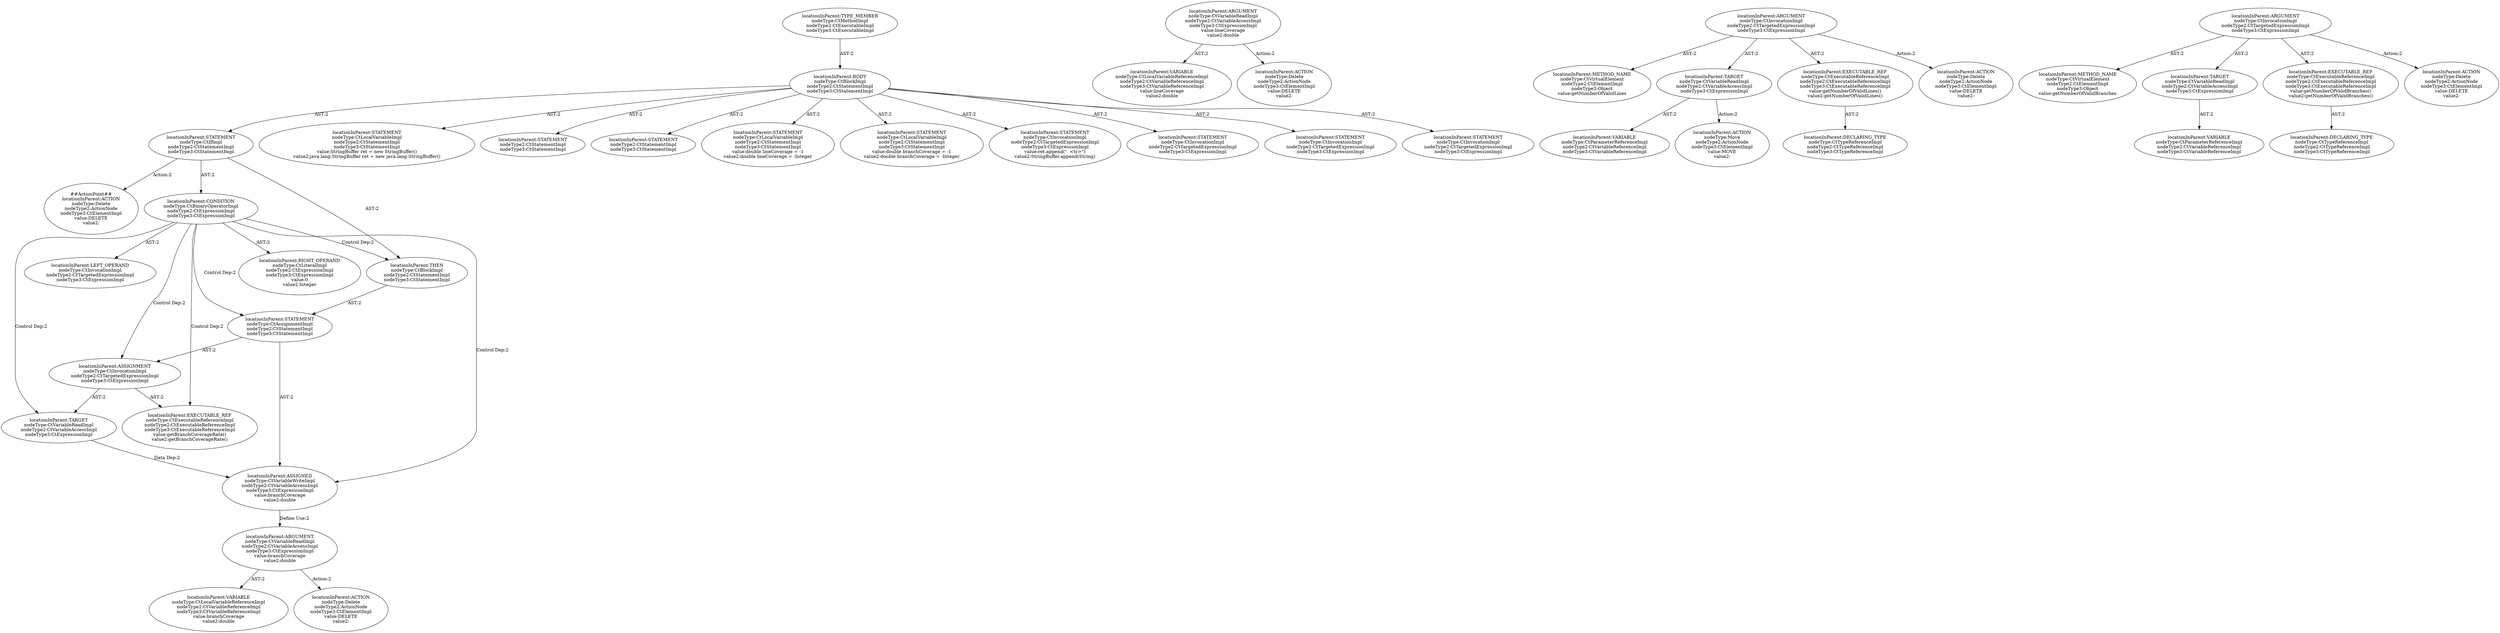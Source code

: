 digraph "Pattern" {
0 [label="##ActionPoint##
locationInParent:ACTION
nodeType:Delete
nodeType2:ActionNode
nodeType3:CtElementImpl
value:DELETE
value2:" shape=ellipse]
1 [label="locationInParent:STATEMENT
nodeType:CtIfImpl
nodeType2:CtStatementImpl
nodeType3:CtStatementImpl" shape=ellipse]
2 [label="locationInParent:BODY
nodeType:CtBlockImpl
nodeType2:CtStatementImpl
nodeType3:CtStatementImpl" shape=ellipse]
3 [label="locationInParent:TYPE_MEMBER
nodeType:CtMethodImpl
nodeType2:CtExecutableImpl
nodeType3:CtExecutableImpl" shape=ellipse]
4 [label="locationInParent:STATEMENT
nodeType:CtLocalVariableImpl
nodeType2:CtStatementImpl
nodeType3:CtStatementImpl
value:StringBuffer ret = new StringBuffer()
value2:java.lang.StringBuffer ret = new java.lang.StringBuffer()" shape=ellipse]
5 [label="locationInParent:STATEMENT
nodeType2:CtStatementImpl
nodeType3:CtStatementImpl" shape=ellipse]
6 [label="locationInParent:STATEMENT
nodeType2:CtStatementImpl
nodeType3:CtStatementImpl" shape=ellipse]
7 [label="locationInParent:STATEMENT
nodeType:CtLocalVariableImpl
nodeType2:CtStatementImpl
nodeType3:CtStatementImpl
value:double lineCoverage = -1
value2:double lineCoverage = -Integer" shape=ellipse]
8 [label="locationInParent:STATEMENT
nodeType:CtLocalVariableImpl
nodeType2:CtStatementImpl
nodeType3:CtStatementImpl
value:double branchCoverage = -1
value2:double branchCoverage = -Integer" shape=ellipse]
9 [label="locationInParent:STATEMENT
nodeType:CtInvocationImpl
nodeType2:CtTargetedExpressionImpl
nodeType3:CtExpressionImpl
value:ret.append(\"  <tr>\")
value2:StringBuffer.append(String)" shape=ellipse]
10 [label="locationInParent:STATEMENT
nodeType:CtInvocationImpl
nodeType2:CtTargetedExpressionImpl
nodeType3:CtExpressionImpl" shape=ellipse]
11 [label="locationInParent:STATEMENT
nodeType:CtInvocationImpl
nodeType2:CtTargetedExpressionImpl
nodeType3:CtExpressionImpl" shape=ellipse]
12 [label="locationInParent:STATEMENT
nodeType:CtInvocationImpl
nodeType2:CtTargetedExpressionImpl
nodeType3:CtExpressionImpl" shape=ellipse]
13 [label="locationInParent:ARGUMENT
nodeType:CtVariableReadImpl
nodeType2:CtVariableAccessImpl
nodeType3:CtExpressionImpl
value:lineCoverage
value2:double" shape=ellipse]
14 [label="locationInParent:VARIABLE
nodeType:CtLocalVariableReferenceImpl
nodeType2:CtVariableReferenceImpl
nodeType3:CtVariableReferenceImpl
value:lineCoverage
value2:double" shape=ellipse]
15 [label="locationInParent:ACTION
nodeType:Delete
nodeType2:ActionNode
nodeType3:CtElementImpl
value:DELETE
value2:" shape=ellipse]
16 [label="locationInParent:ARGUMENT
nodeType:CtInvocationImpl
nodeType2:CtTargetedExpressionImpl
nodeType3:CtExpressionImpl" shape=ellipse]
17 [label="locationInParent:METHOD_NAME
nodeType:CtVirtualElement
nodeType2:CtElementImpl
nodeType3:Object
value:getNumberOfValidLines" shape=ellipse]
18 [label="locationInParent:TARGET
nodeType:CtVariableReadImpl
nodeType2:CtVariableAccessImpl
nodeType3:CtExpressionImpl" shape=ellipse]
19 [label="locationInParent:VARIABLE
nodeType:CtParameterReferenceImpl
nodeType2:CtVariableReferenceImpl
nodeType3:CtVariableReferenceImpl" shape=ellipse]
20 [label="locationInParent:ACTION
nodeType:Move
nodeType2:ActionNode
nodeType3:CtElementImpl
value:MOVE
value2:" shape=ellipse]
21 [label="locationInParent:EXECUTABLE_REF
nodeType:CtExecutableReferenceImpl
nodeType2:CtExecutableReferenceImpl
nodeType3:CtExecutableReferenceImpl
value:getNumberOfValidLines()
value2:getNumberOfValidLines()" shape=ellipse]
22 [label="locationInParent:DECLARING_TYPE
nodeType:CtTypeReferenceImpl
nodeType2:CtTypeReferenceImpl
nodeType3:CtTypeReferenceImpl" shape=ellipse]
23 [label="locationInParent:ACTION
nodeType:Delete
nodeType2:ActionNode
nodeType3:CtElementImpl
value:DELETE
value2:" shape=ellipse]
24 [label="locationInParent:ARGUMENT
nodeType:CtVariableReadImpl
nodeType2:CtVariableAccessImpl
nodeType3:CtExpressionImpl
value:branchCoverage
value2:double" shape=ellipse]
25 [label="locationInParent:VARIABLE
nodeType:CtLocalVariableReferenceImpl
nodeType2:CtVariableReferenceImpl
nodeType3:CtVariableReferenceImpl
value:branchCoverage
value2:double" shape=ellipse]
26 [label="locationInParent:ACTION
nodeType:Delete
nodeType2:ActionNode
nodeType3:CtElementImpl
value:DELETE
value2:" shape=ellipse]
27 [label="locationInParent:ARGUMENT
nodeType:CtInvocationImpl
nodeType2:CtTargetedExpressionImpl
nodeType3:CtExpressionImpl" shape=ellipse]
28 [label="locationInParent:METHOD_NAME
nodeType:CtVirtualElement
nodeType2:CtElementImpl
nodeType3:Object
value:getNumberOfValidBranches" shape=ellipse]
29 [label="locationInParent:TARGET
nodeType:CtVariableReadImpl
nodeType2:CtVariableAccessImpl
nodeType3:CtExpressionImpl" shape=ellipse]
30 [label="locationInParent:VARIABLE
nodeType:CtParameterReferenceImpl
nodeType2:CtVariableReferenceImpl
nodeType3:CtVariableReferenceImpl" shape=ellipse]
31 [label="locationInParent:EXECUTABLE_REF
nodeType:CtExecutableReferenceImpl
nodeType2:CtExecutableReferenceImpl
nodeType3:CtExecutableReferenceImpl
value:getNumberOfValidBranches()
value2:getNumberOfValidBranches()" shape=ellipse]
32 [label="locationInParent:DECLARING_TYPE
nodeType:CtTypeReferenceImpl
nodeType2:CtTypeReferenceImpl
nodeType3:CtTypeReferenceImpl" shape=ellipse]
33 [label="locationInParent:ACTION
nodeType:Delete
nodeType2:ActionNode
nodeType3:CtElementImpl
value:DELETE
value2:" shape=ellipse]
34 [label="locationInParent:CONDITION
nodeType:CtBinaryOperatorImpl
nodeType2:CtExpressionImpl
nodeType3:CtExpressionImpl" shape=ellipse]
35 [label="locationInParent:LEFT_OPERAND
nodeType:CtInvocationImpl
nodeType2:CtTargetedExpressionImpl
nodeType3:CtExpressionImpl" shape=ellipse]
36 [label="locationInParent:RIGHT_OPERAND
nodeType:CtLiteralImpl
nodeType2:CtExpressionImpl
nodeType3:CtExpressionImpl
value:0
value2:Integer" shape=ellipse]
37 [label="locationInParent:THEN
nodeType:CtBlockImpl
nodeType2:CtStatementImpl
nodeType3:CtStatementImpl" shape=ellipse]
38 [label="locationInParent:STATEMENT
nodeType:CtAssignmentImpl
nodeType2:CtStatementImpl
nodeType3:CtStatementImpl" shape=ellipse]
39 [label="locationInParent:ASSIGNED
nodeType:CtVariableWriteImpl
nodeType2:CtVariableAccessImpl
nodeType3:CtExpressionImpl
value:branchCoverage
value2:double" shape=ellipse]
40 [label="locationInParent:ASSIGNMENT
nodeType:CtInvocationImpl
nodeType2:CtTargetedExpressionImpl
nodeType3:CtExpressionImpl" shape=ellipse]
41 [label="locationInParent:EXECUTABLE_REF
nodeType:CtExecutableReferenceImpl
nodeType2:CtExecutableReferenceImpl
nodeType3:CtExecutableReferenceImpl
value:getBranchCoverageRate()
value2:getBranchCoverageRate()" shape=ellipse]
42 [label="locationInParent:TARGET
nodeType:CtVariableReadImpl
nodeType2:CtVariableAccessImpl
nodeType3:CtExpressionImpl" shape=ellipse]
1 -> 0 [label="Action:2"];
1 -> 34 [label="AST:2"];
1 -> 37 [label="AST:2"];
2 -> 1 [label="AST:2"];
2 -> 4 [label="AST:2"];
2 -> 5 [label="AST:2"];
2 -> 6 [label="AST:2"];
2 -> 7 [label="AST:2"];
2 -> 8 [label="AST:2"];
2 -> 9 [label="AST:2"];
2 -> 10 [label="AST:2"];
2 -> 11 [label="AST:2"];
2 -> 12 [label="AST:2"];
3 -> 2 [label="AST:2"];
13 -> 14 [label="AST:2"];
13 -> 15 [label="Action:2"];
16 -> 17 [label="AST:2"];
16 -> 18 [label="AST:2"];
16 -> 21 [label="AST:2"];
16 -> 23 [label="Action:2"];
18 -> 19 [label="AST:2"];
18 -> 20 [label="Action:2"];
21 -> 22 [label="AST:2"];
24 -> 25 [label="AST:2"];
24 -> 26 [label="Action:2"];
27 -> 28 [label="AST:2"];
27 -> 29 [label="AST:2"];
27 -> 31 [label="AST:2"];
27 -> 33 [label="Action:2"];
29 -> 30 [label="AST:2"];
31 -> 32 [label="AST:2"];
34 -> 35 [label="AST:2"];
34 -> 36 [label="AST:2"];
34 -> 37 [label="Control Dep:2"];
34 -> 38 [label="Control Dep:2"];
34 -> 39 [label="Control Dep:2"];
34 -> 40 [label="Control Dep:2"];
34 -> 41 [label="Control Dep:2"];
34 -> 42 [label="Control Dep:2"];
37 -> 38 [label="AST:2"];
38 -> 39 [label="AST:2"];
38 -> 40 [label="AST:2"];
39 -> 24 [label="Define Use:2"];
40 -> 42 [label="AST:2"];
40 -> 41 [label="AST:2"];
42 -> 39 [label="Data Dep:2"];
}